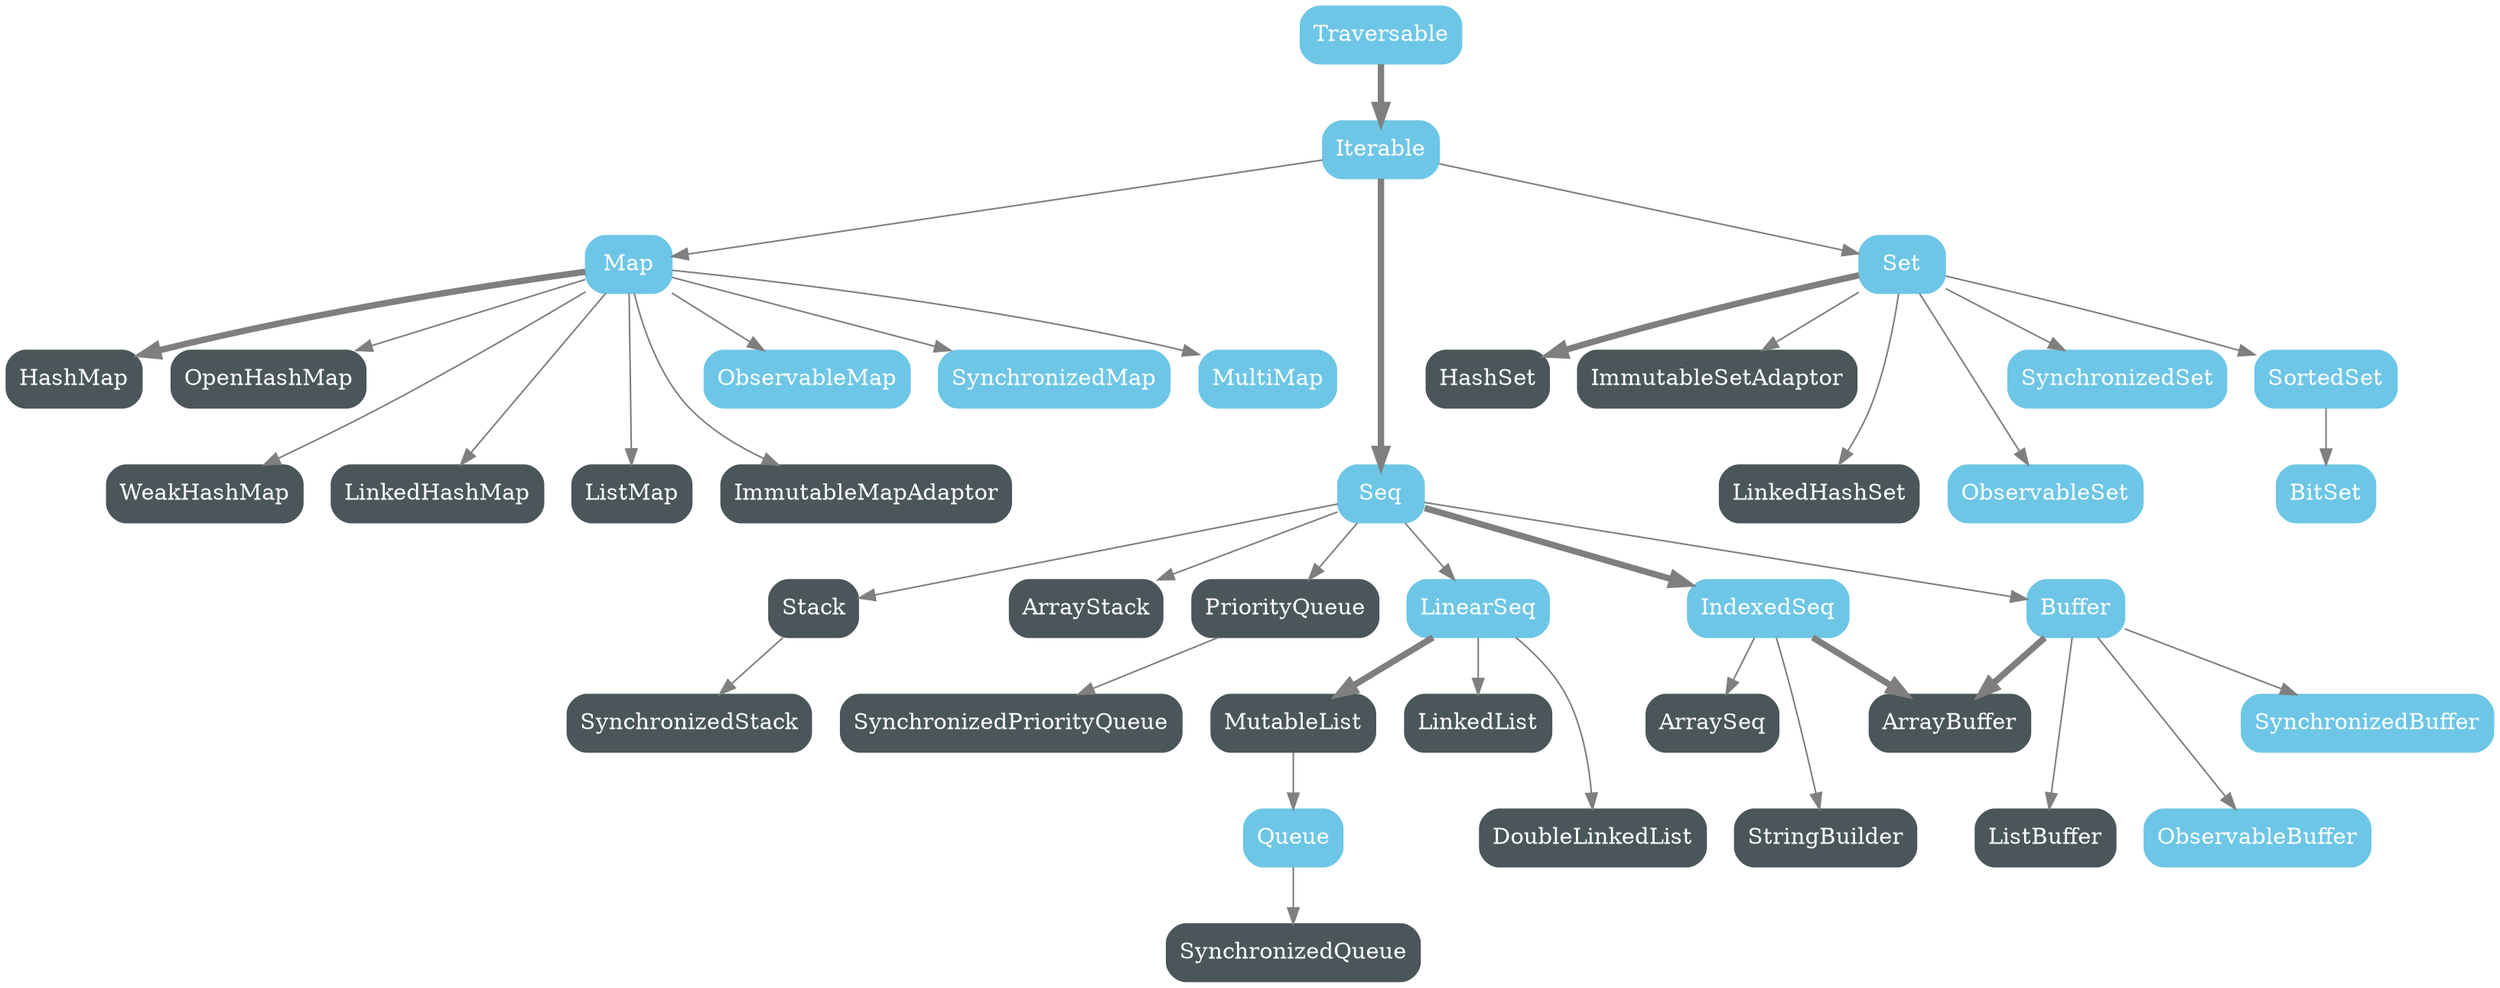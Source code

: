 digraph MutableCollections {
  edge [
    color="#7F7F7F"
  ];
  node [
    shape="box",
    style="rounded, filled",
    fontcolor="#FFFFFF",
    color="#6DC6E6"
  ];
  rankdir="TB";

  HashSet [color="#4A5659"];
  ImmutableSetAdaptor [color="#4A5659"];
  LinkedHashSet [color="#4A5659"];
  HashMap [color="#4A5659"];
  OpenHashMap [color="#4A5659"];
  WeakHashMap [color="#4A5659"];
  LinkedHashMap [color="#4A5659"];
  ListMap [color="#4A5659"];
  ImmutableMapAdaptor [color="#4A5659"];
  ArraySeq [color="#4A5659"];
  ArrayBuffer [color="#4A5659"];
  StringBuilder [color="#4A5659"];
  ListBuffer [color="#4A5659"];
  Stack [color="#4A5659"];
  ArrayStack [color="#4A5659"];
  SynchronizedStack [color="#4A5659"];
  PriorityQueue [color="#4A5659"];
  SynchronizedPriorityQueue [color="#4A5659"];
  SynchronizedQueue [color="#4A5659"];
  MutableList [color="#4A5659"];
  LinkedList [color="#4A5659"];
  DoubleLinkedList [color="#4A5659"];

  Traversable -> Iterable [penwidth="4"];
  Iterable -> Map;
  Iterable -> Seq [penwidth="4"];
  Iterable -> Set;
  Map -> HashMap [penwidth="4"];
  Map -> WeakHashMap;
  Map -> OpenHashMap;
  Map -> LinkedHashMap;
  Map -> ObservableMap;
  Map -> SynchronizedMap;
  Map -> ImmutableMapAdaptor;
  Map -> ListMap;
  Map -> MultiMap;
  Set -> HashSet [penwidth="4"];
  Set -> ObservableSet;
  Set -> ImmutableSetAdaptor;
  Set -> LinkedHashSet;
  Set -> SynchronizedSet;
  Set -> SortedSet;
  SortedSet -> BitSet;
  Seq -> LinearSeq;
  Seq -> IndexedSeq [penwidth="4"];
  Seq -> Buffer;
  Seq -> Stack;
  Seq -> PriorityQueue;
  Seq -> ArrayStack;
  LinearSeq -> MutableList [penwidth="4"];
  LinearSeq -> LinkedList;
  LinearSeq -> DoubleLinkedList;
  IndexedSeq -> ArraySeq;
  IndexedSeq -> StringBuilder;
  IndexedSeq -> ArrayBuffer [penwidth="4"];
  Buffer -> ArrayBuffer [penwidth="4"];
  Buffer -> ObservableBuffer;
  Buffer -> SynchronizedBuffer;
  Buffer -> ListBuffer;
  Stack -> SynchronizedStack;
  PriorityQueue -> SynchronizedPriorityQueue;
  MutableList -> Queue;
  Queue -> SynchronizedQueue;

  {rank=same;
    Map;
    Set}
  {rank=same;
    WeakHashMap;
    LinkedHashMap;
    ListMap;
    ImmutableMapAdaptor;
    BitSet;
    LinkedHashSet;
    ObservableSet;
    Seq}
  {rank=same;
    HashMap;
    OpenHashMap;
    ObservableMap;
    SynchronizedMap;
    MultiMap;
    HashSet;
    ImmutableSetAdaptor;
    SynchronizedSet}
  {rank=same;
    IndexedSeq;
    Buffer;
    LinearSeq;
    Stack;
    PriorityQueue;
    ArrayStack}
  {rank=same;
    ArraySeq;
    ArrayBuffer;
    SynchronizedBuffer;
    SynchronizedStack;
    SynchronizedPriorityQueue;
    MutableList;
    LinkedList}
  {rank=same;
    ObservableBuffer;
    StringBuilder;
    ListBuffer;
    Queue;
    DoubleLinkedList}
  {rank=same;
    SynchronizedQueue}
}
